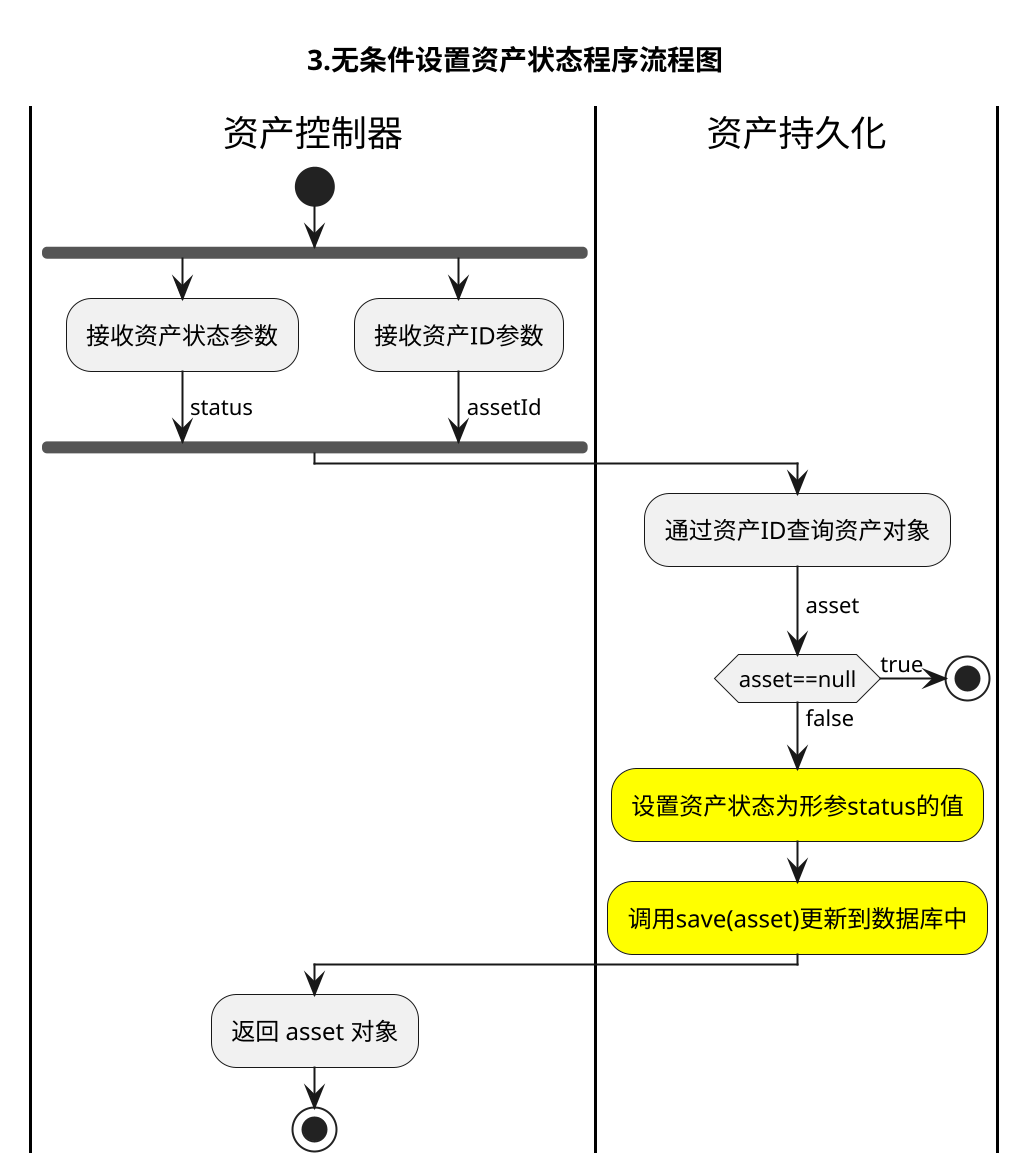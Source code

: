 @startuml
title 3.无条件设置资产状态程序流程图
scale 2
|资产控制器|
start
fork
:接收资产状态参数;
->status;
fork again
:接收资产ID参数;
->assetId;
end fork
|资产持久化|
:通过资产ID查询资产对象;
->asset;
if (asset==null) then (true)
stop
else (false)
endif
#ff0:设置资产状态为形参status的值;
|资产持久化|
#ff0:调用save(asset)更新到数据库中;
|资产控制器|
:返回 asset 对象;
stop
@enduml